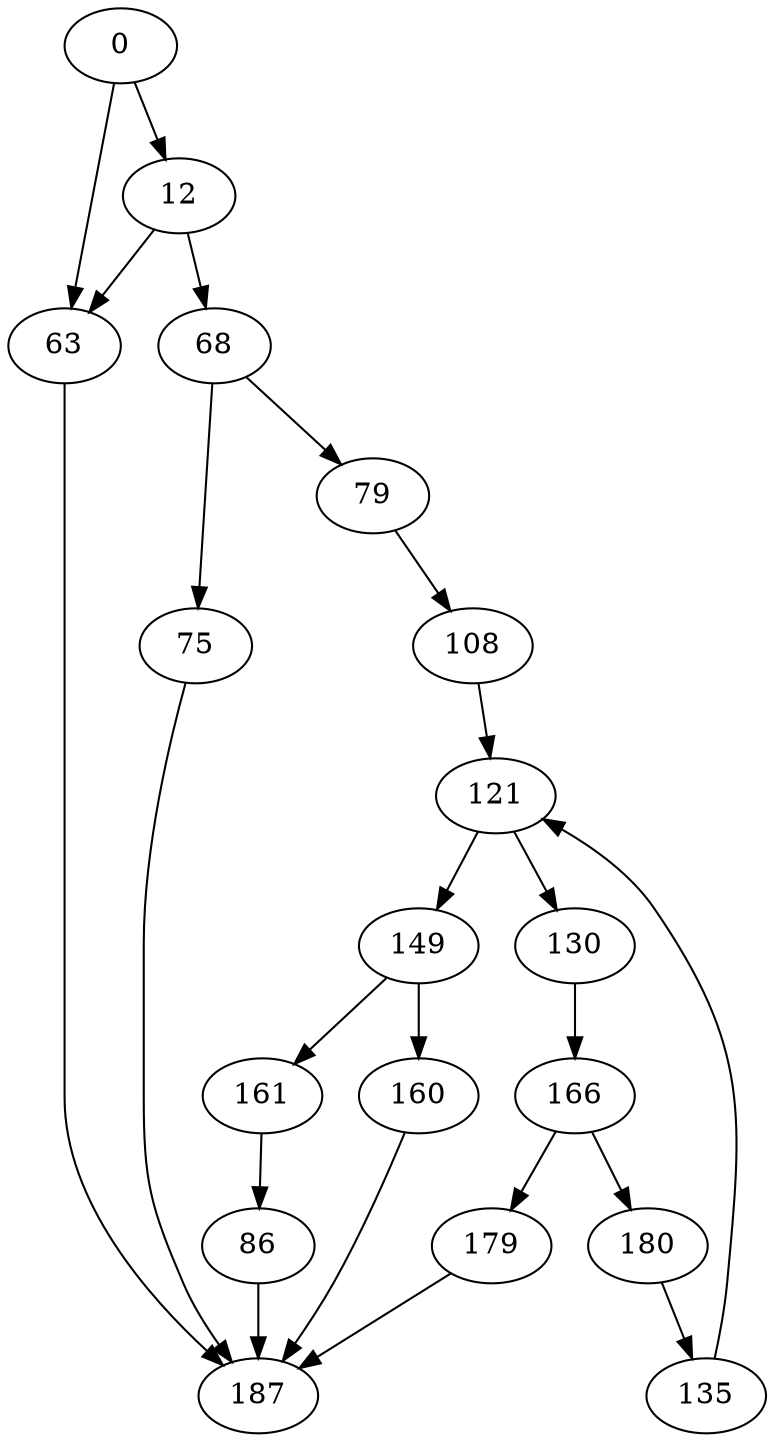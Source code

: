digraph {
	0 [label=0]
	12 [label=12]
	63 [label=63]
	68 [label=68]
	75 [label=75]
	79 [label=79]
	86 [label=86]
	108 [label=108]
	121 [label=121]
	130 [label=130]
	135 [label=135]
	149 [label=149]
	160 [label=160]
	161 [label=161]
	166 [label=166]
	179 [label=179]
	180 [label=180]
	187 [label=187]
	0 -> 12
	0 -> 63
	12 -> 68
	12 -> 63
	63 -> 187
	68 -> 75
	68 -> 79
	75 -> 187
	79 -> 108
	86 -> 187
	108 -> 121
	121 -> 130
	121 -> 149
	130 -> 166
	135 -> 121
	149 -> 160
	149 -> 161
	160 -> 187
	161 -> 86
	166 -> 179
	166 -> 180
	179 -> 187
	180 -> 135
}
